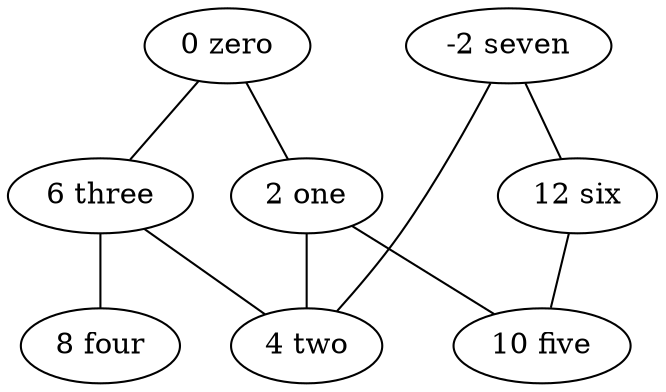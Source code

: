 graph 3 {
	"0 zero";
	"2 one";
	"4 two";
	"6 three";
	"8 four";
	"10 five";
	"12 six";
	"-2 seven";
	"0 zero" -- "2 one";
	"2 one" -- "4 two";
	"6 three" -- "4 two";
	"-2 seven" -- "4 two";
	"0 zero" -- "6 three";
	"6 three" -- "8 four";
	"2 one" -- "10 five";
	"12 six" -- "10 five";
	"-2 seven" -- "12 six";
	}

